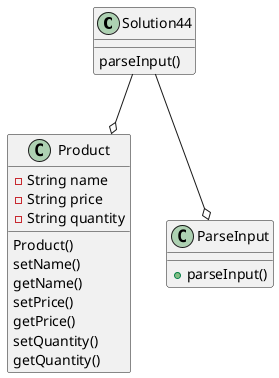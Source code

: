 @startuml
class Solution44 {

   parseInput()
}

Solution44 --o Product
class Product {
  -String name
  -String price
  -String quantity

  Product()
  setName()
  getName()
  setPrice()
  getPrice()
  setQuantity()
  getQuantity()

}
Solution44 --o ParseInput
 class ParseInput {
   +parseInput()
 }
@enduml